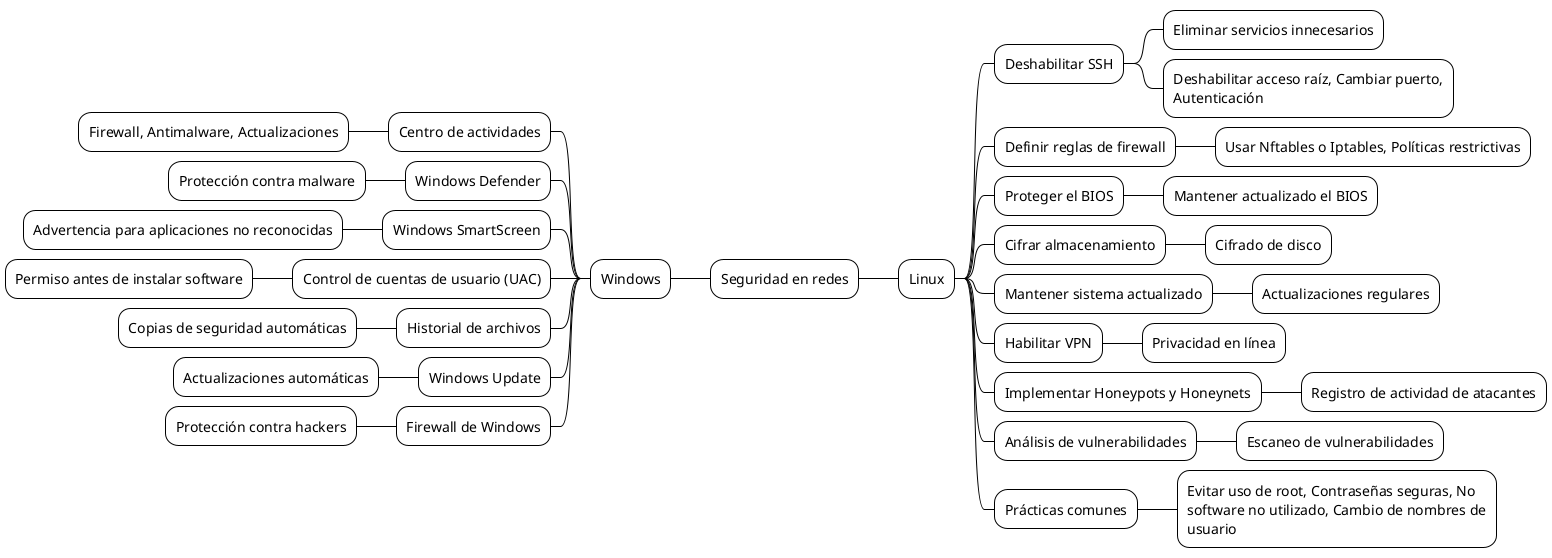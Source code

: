 @startmindmap
!theme plain
skinparam classattributeiconsize 0

- Seguridad en redes

' Windows
-- Windows
--- Centro de actividades
---- Firewall, Antimalware, Actualizaciones

--- Windows Defender
---- Protección contra malware

--- Windows SmartScreen
---- Advertencia para aplicaciones no reconocidas

--- Control de cuentas de usuario (UAC)
---- Permiso antes de instalar software

--- Historial de archivos
---- Copias de seguridad automáticas

--- Windows Update
---- Actualizaciones automáticas

--- Firewall de Windows
---- Protección contra hackers

' Linux
++ Linux
+++ Deshabilitar SSH
++++ Eliminar servicios innecesarios
++++ Deshabilitar acceso raíz, Cambiar puerto, Autenticación

+++ Definir reglas de firewall
++++ Usar Nftables o Iptables, Políticas restrictivas

+++ Proteger el BIOS
++++ Mantener actualizado el BIOS

+++ Cifrar almacenamiento
++++ Cifrado de disco

+++ Mantener sistema actualizado
++++ Actualizaciones regulares

+++ Habilitar VPN
++++ Privacidad en línea

+++ Implementar Honeypots y Honeynets
++++ Registro de actividad de atacantes

+++ Análisis de vulnerabilidades
++++ Escaneo de vulnerabilidades

+++ Prácticas comunes
++++ Evitar uso de root, Contraseñas seguras, No software no utilizado, Cambio de nombres de usuario

@endmindmap
